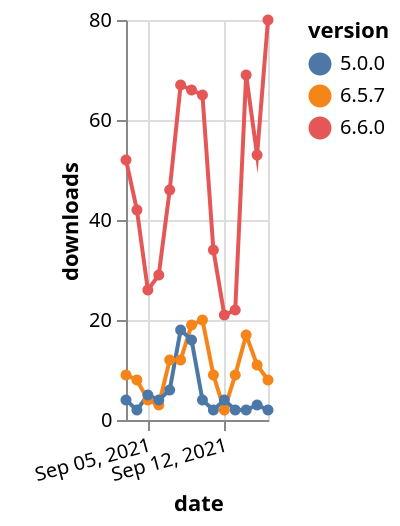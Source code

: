{"$schema": "https://vega.github.io/schema/vega-lite/v5.json", "description": "A simple bar chart with embedded data.", "data": {"values": [{"date": "2021-09-03", "total": 38539, "delta": 52, "version": "6.6.0"}, {"date": "2021-09-04", "total": 38581, "delta": 42, "version": "6.6.0"}, {"date": "2021-09-05", "total": 38607, "delta": 26, "version": "6.6.0"}, {"date": "2021-09-06", "total": 38636, "delta": 29, "version": "6.6.0"}, {"date": "2021-09-07", "total": 38682, "delta": 46, "version": "6.6.0"}, {"date": "2021-09-08", "total": 38749, "delta": 67, "version": "6.6.0"}, {"date": "2021-09-09", "total": 38815, "delta": 66, "version": "6.6.0"}, {"date": "2021-09-10", "total": 38880, "delta": 65, "version": "6.6.0"}, {"date": "2021-09-11", "total": 38914, "delta": 34, "version": "6.6.0"}, {"date": "2021-09-12", "total": 38935, "delta": 21, "version": "6.6.0"}, {"date": "2021-09-13", "total": 38957, "delta": 22, "version": "6.6.0"}, {"date": "2021-09-14", "total": 39026, "delta": 69, "version": "6.6.0"}, {"date": "2021-09-15", "total": 39079, "delta": 53, "version": "6.6.0"}, {"date": "2021-09-16", "total": 39159, "delta": 80, "version": "6.6.0"}, {"date": "2021-09-03", "total": 19247, "delta": 9, "version": "6.5.7"}, {"date": "2021-09-04", "total": 19255, "delta": 8, "version": "6.5.7"}, {"date": "2021-09-05", "total": 19259, "delta": 4, "version": "6.5.7"}, {"date": "2021-09-06", "total": 19262, "delta": 3, "version": "6.5.7"}, {"date": "2021-09-07", "total": 19274, "delta": 12, "version": "6.5.7"}, {"date": "2021-09-08", "total": 19286, "delta": 12, "version": "6.5.7"}, {"date": "2021-09-09", "total": 19305, "delta": 19, "version": "6.5.7"}, {"date": "2021-09-10", "total": 19325, "delta": 20, "version": "6.5.7"}, {"date": "2021-09-11", "total": 19334, "delta": 9, "version": "6.5.7"}, {"date": "2021-09-12", "total": 19336, "delta": 2, "version": "6.5.7"}, {"date": "2021-09-13", "total": 19345, "delta": 9, "version": "6.5.7"}, {"date": "2021-09-14", "total": 19362, "delta": 17, "version": "6.5.7"}, {"date": "2021-09-15", "total": 19373, "delta": 11, "version": "6.5.7"}, {"date": "2021-09-16", "total": 19381, "delta": 8, "version": "6.5.7"}, {"date": "2021-09-03", "total": 2594, "delta": 4, "version": "5.0.0"}, {"date": "2021-09-04", "total": 2596, "delta": 2, "version": "5.0.0"}, {"date": "2021-09-05", "total": 2601, "delta": 5, "version": "5.0.0"}, {"date": "2021-09-06", "total": 2605, "delta": 4, "version": "5.0.0"}, {"date": "2021-09-07", "total": 2611, "delta": 6, "version": "5.0.0"}, {"date": "2021-09-08", "total": 2629, "delta": 18, "version": "5.0.0"}, {"date": "2021-09-09", "total": 2645, "delta": 16, "version": "5.0.0"}, {"date": "2021-09-10", "total": 2649, "delta": 4, "version": "5.0.0"}, {"date": "2021-09-11", "total": 2651, "delta": 2, "version": "5.0.0"}, {"date": "2021-09-12", "total": 2655, "delta": 4, "version": "5.0.0"}, {"date": "2021-09-13", "total": 2657, "delta": 2, "version": "5.0.0"}, {"date": "2021-09-14", "total": 2659, "delta": 2, "version": "5.0.0"}, {"date": "2021-09-15", "total": 2662, "delta": 3, "version": "5.0.0"}, {"date": "2021-09-16", "total": 2664, "delta": 2, "version": "5.0.0"}]}, "width": "container", "mark": {"type": "line", "point": {"filled": true}}, "encoding": {"x": {"field": "date", "type": "temporal", "timeUnit": "yearmonthdate", "title": "date", "axis": {"labelAngle": -15}}, "y": {"field": "delta", "type": "quantitative", "title": "downloads"}, "color": {"field": "version", "type": "nominal"}, "tooltip": {"field": "delta"}}}